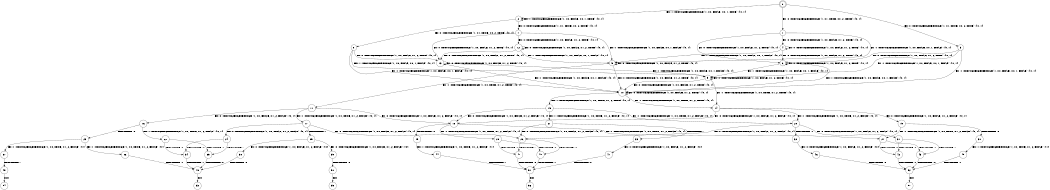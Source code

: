digraph BCG {
size = "7, 10.5";
center = TRUE;
node [shape = circle];
0 [peripheries = 2];
0 -> 1 [label = "EX !0 !ATOMIC_EXCH_BRANCH (1, +1, TRUE, +0, 2, TRUE) !{0, 1}"];
0 -> 2 [label = "EX !1 !ATOMIC_EXCH_BRANCH (1, +0, FALSE, +0, 1, TRUE) !{0, 1}"];
0 -> 3 [label = "EX !0 !ATOMIC_EXCH_BRANCH (1, +1, TRUE, +0, 2, TRUE) !{0, 1}"];
1 -> 4 [label = "EX !0 !ATOMIC_EXCH_BRANCH (1, +0, FALSE, +1, 2, TRUE) !{0, 1}"];
1 -> 5 [label = "EX !1 !ATOMIC_EXCH_BRANCH (1, +0, FALSE, +0, 1, FALSE) !{0, 1}"];
1 -> 6 [label = "EX !0 !ATOMIC_EXCH_BRANCH (1, +0, FALSE, +1, 2, TRUE) !{0, 1}"];
2 -> 2 [label = "EX !1 !ATOMIC_EXCH_BRANCH (1, +0, FALSE, +0, 1, TRUE) !{0, 1}"];
2 -> 7 [label = "EX !0 !ATOMIC_EXCH_BRANCH (1, +1, TRUE, +0, 2, TRUE) !{0, 1}"];
2 -> 8 [label = "EX !0 !ATOMIC_EXCH_BRANCH (1, +1, TRUE, +0, 2, TRUE) !{0, 1}"];
3 -> 9 [label = "EX !1 !ATOMIC_EXCH_BRANCH (1, +0, FALSE, +0, 1, FALSE) !{0, 1}"];
3 -> 6 [label = "EX !0 !ATOMIC_EXCH_BRANCH (1, +0, FALSE, +1, 2, TRUE) !{0, 1}"];
3 -> 10 [label = "EX !1 !ATOMIC_EXCH_BRANCH (1, +0, FALSE, +0, 1, FALSE) !{0, 1}"];
4 -> 4 [label = "EX !0 !ATOMIC_EXCH_BRANCH (1, +0, FALSE, +1, 2, TRUE) !{0, 1}"];
4 -> 5 [label = "EX !1 !ATOMIC_EXCH_BRANCH (1, +0, FALSE, +0, 1, FALSE) !{0, 1}"];
4 -> 6 [label = "EX !0 !ATOMIC_EXCH_BRANCH (1, +0, FALSE, +1, 2, TRUE) !{0, 1}"];
5 -> 5 [label = "EX !0 !ATOMIC_EXCH_BRANCH (1, +0, FALSE, +1, 2, TRUE) !{0, 1}"];
5 -> 11 [label = "EX !1 !ATOMIC_EXCH_BRANCH (1, +0, TRUE, +1, 2, TRUE) !{0, 1}"];
5 -> 10 [label = "EX !0 !ATOMIC_EXCH_BRANCH (1, +0, FALSE, +1, 2, TRUE) !{0, 1}"];
6 -> 9 [label = "EX !1 !ATOMIC_EXCH_BRANCH (1, +0, FALSE, +0, 1, FALSE) !{0, 1}"];
6 -> 6 [label = "EX !0 !ATOMIC_EXCH_BRANCH (1, +0, FALSE, +1, 2, TRUE) !{0, 1}"];
6 -> 10 [label = "EX !1 !ATOMIC_EXCH_BRANCH (1, +0, FALSE, +0, 1, FALSE) !{0, 1}"];
7 -> 12 [label = "EX !0 !ATOMIC_EXCH_BRANCH (1, +0, FALSE, +1, 2, TRUE) !{0, 1}"];
7 -> 5 [label = "EX !1 !ATOMIC_EXCH_BRANCH (1, +0, FALSE, +0, 1, FALSE) !{0, 1}"];
7 -> 13 [label = "EX !0 !ATOMIC_EXCH_BRANCH (1, +0, FALSE, +1, 2, TRUE) !{0, 1}"];
8 -> 9 [label = "EX !1 !ATOMIC_EXCH_BRANCH (1, +0, FALSE, +0, 1, FALSE) !{0, 1}"];
8 -> 13 [label = "EX !0 !ATOMIC_EXCH_BRANCH (1, +0, FALSE, +1, 2, TRUE) !{0, 1}"];
8 -> 10 [label = "EX !1 !ATOMIC_EXCH_BRANCH (1, +0, FALSE, +0, 1, FALSE) !{0, 1}"];
9 -> 9 [label = "EX !0 !ATOMIC_EXCH_BRANCH (1, +0, FALSE, +1, 2, TRUE) !{0, 1}"];
9 -> 14 [label = "EX !1 !ATOMIC_EXCH_BRANCH (1, +0, TRUE, +1, 2, TRUE) !{0, 1}"];
9 -> 10 [label = "EX !0 !ATOMIC_EXCH_BRANCH (1, +0, FALSE, +1, 2, TRUE) !{0, 1}"];
10 -> 14 [label = "EX !1 !ATOMIC_EXCH_BRANCH (1, +0, TRUE, +1, 2, TRUE) !{0, 1}"];
10 -> 10 [label = "EX !0 !ATOMIC_EXCH_BRANCH (1, +0, FALSE, +1, 2, TRUE) !{0, 1}"];
10 -> 15 [label = "EX !1 !ATOMIC_EXCH_BRANCH (1, +0, TRUE, +1, 2, TRUE) !{0, 1}"];
11 -> 16 [label = "EX !0 !ATOMIC_EXCH_BRANCH (1, +0, FALSE, +1, 2, FALSE) !{0, 1}"];
11 -> 17 [label = "EX !1 !ATOMIC_EXCH_BRANCH (1, +0, TRUE, +1, 2, FALSE) !{0, 1}"];
11 -> 18 [label = "EX !0 !ATOMIC_EXCH_BRANCH (1, +0, FALSE, +1, 2, FALSE) !{0, 1}"];
12 -> 12 [label = "EX !0 !ATOMIC_EXCH_BRANCH (1, +0, FALSE, +1, 2, TRUE) !{0, 1}"];
12 -> 5 [label = "EX !1 !ATOMIC_EXCH_BRANCH (1, +0, FALSE, +0, 1, FALSE) !{0, 1}"];
12 -> 13 [label = "EX !0 !ATOMIC_EXCH_BRANCH (1, +0, FALSE, +1, 2, TRUE) !{0, 1}"];
13 -> 9 [label = "EX !1 !ATOMIC_EXCH_BRANCH (1, +0, FALSE, +0, 1, FALSE) !{0, 1}"];
13 -> 13 [label = "EX !0 !ATOMIC_EXCH_BRANCH (1, +0, FALSE, +1, 2, TRUE) !{0, 1}"];
13 -> 10 [label = "EX !1 !ATOMIC_EXCH_BRANCH (1, +0, FALSE, +0, 1, FALSE) !{0, 1}"];
14 -> 19 [label = "EX !0 !ATOMIC_EXCH_BRANCH (1, +0, FALSE, +1, 2, FALSE) !{0, 1}"];
14 -> 20 [label = "EX !1 !ATOMIC_EXCH_BRANCH (1, +0, TRUE, +1, 2, FALSE) !{0, 1}"];
14 -> 18 [label = "EX !0 !ATOMIC_EXCH_BRANCH (1, +0, FALSE, +1, 2, FALSE) !{0, 1}"];
15 -> 20 [label = "EX !1 !ATOMIC_EXCH_BRANCH (1, +0, TRUE, +1, 2, FALSE) !{0, 1}"];
15 -> 18 [label = "EX !0 !ATOMIC_EXCH_BRANCH (1, +0, FALSE, +1, 2, FALSE) !{0, 1}"];
15 -> 21 [label = "EX !1 !ATOMIC_EXCH_BRANCH (1, +0, TRUE, +1, 2, FALSE) !{0, 1}"];
16 -> 22 [label = "EX !1 !ATOMIC_EXCH_BRANCH (1, +0, TRUE, +1, 2, FALSE) !{0, 1}"];
16 -> 23 [label = "TERMINATE !0"];
17 -> 24 [label = "EX !0 !ATOMIC_EXCH_BRANCH (1, +0, FALSE, +1, 2, FALSE) !{0, 1}"];
17 -> 25 [label = "TERMINATE !1"];
17 -> 26 [label = "EX !0 !ATOMIC_EXCH_BRANCH (1, +0, FALSE, +1, 2, FALSE) !{0, 1}"];
18 -> 27 [label = "EX !1 !ATOMIC_EXCH_BRANCH (1, +0, TRUE, +1, 2, FALSE) !{0, 1}"];
18 -> 28 [label = "EX !1 !ATOMIC_EXCH_BRANCH (1, +0, TRUE, +1, 2, FALSE) !{0, 1}"];
18 -> 29 [label = "TERMINATE !0"];
19 -> 27 [label = "EX !1 !ATOMIC_EXCH_BRANCH (1, +0, TRUE, +1, 2, FALSE) !{0, 1}"];
19 -> 30 [label = "TERMINATE !0"];
20 -> 31 [label = "EX !0 !ATOMIC_EXCH_BRANCH (1, +0, FALSE, +1, 2, FALSE) !{0, 1}"];
20 -> 32 [label = "TERMINATE !1"];
20 -> 26 [label = "EX !0 !ATOMIC_EXCH_BRANCH (1, +0, FALSE, +1, 2, FALSE) !{0, 1}"];
21 -> 26 [label = "EX !0 !ATOMIC_EXCH_BRANCH (1, +0, FALSE, +1, 2, FALSE) !{0, 1}"];
21 -> 33 [label = "TERMINATE !1"];
22 -> 34 [label = "TERMINATE !0"];
22 -> 35 [label = "TERMINATE !1"];
23 -> 36 [label = "EX !1 !ATOMIC_EXCH_BRANCH (1, +0, TRUE, +1, 2, FALSE) !{1}"];
23 -> 37 [label = "EX !1 !ATOMIC_EXCH_BRANCH (1, +0, TRUE, +1, 2, FALSE) !{1}"];
24 -> 34 [label = "TERMINATE !0"];
24 -> 35 [label = "TERMINATE !1"];
25 -> 38 [label = "EX !0 !ATOMIC_EXCH_BRANCH (1, +0, FALSE, +1, 2, FALSE) !{0}"];
25 -> 39 [label = "EX !0 !ATOMIC_EXCH_BRANCH (1, +0, FALSE, +1, 2, FALSE) !{0}"];
26 -> 40 [label = "TERMINATE !0"];
26 -> 41 [label = "TERMINATE !1"];
27 -> 42 [label = "TERMINATE !0"];
27 -> 43 [label = "TERMINATE !1"];
28 -> 40 [label = "TERMINATE !0"];
28 -> 41 [label = "TERMINATE !1"];
29 -> 44 [label = "EX !1 !ATOMIC_EXCH_BRANCH (1, +0, TRUE, +1, 2, FALSE) !{1}"];
30 -> 45 [label = "EX !1 !ATOMIC_EXCH_BRANCH (1, +0, TRUE, +1, 2, FALSE) !{1}"];
31 -> 42 [label = "TERMINATE !0"];
31 -> 43 [label = "TERMINATE !1"];
32 -> 46 [label = "EX !0 !ATOMIC_EXCH_BRANCH (1, +0, FALSE, +1, 2, FALSE) !{0}"];
33 -> 47 [label = "EX !0 !ATOMIC_EXCH_BRANCH (1, +0, FALSE, +1, 2, FALSE) !{0}"];
34 -> 48 [label = "TERMINATE !1"];
35 -> 48 [label = "TERMINATE !0"];
36 -> 48 [label = "TERMINATE !1"];
37 -> 49 [label = "TERMINATE !1"];
38 -> 48 [label = "TERMINATE !0"];
39 -> 50 [label = "TERMINATE !0"];
40 -> 51 [label = "TERMINATE !1"];
41 -> 51 [label = "TERMINATE !0"];
42 -> 52 [label = "TERMINATE !1"];
43 -> 52 [label = "TERMINATE !0"];
44 -> 51 [label = "TERMINATE !1"];
45 -> 52 [label = "TERMINATE !1"];
46 -> 52 [label = "TERMINATE !0"];
47 -> 51 [label = "TERMINATE !0"];
48 -> 53 [label = "exit"];
49 -> 54 [label = "exit"];
50 -> 55 [label = "exit"];
51 -> 56 [label = "exit"];
52 -> 57 [label = "exit"];
}
